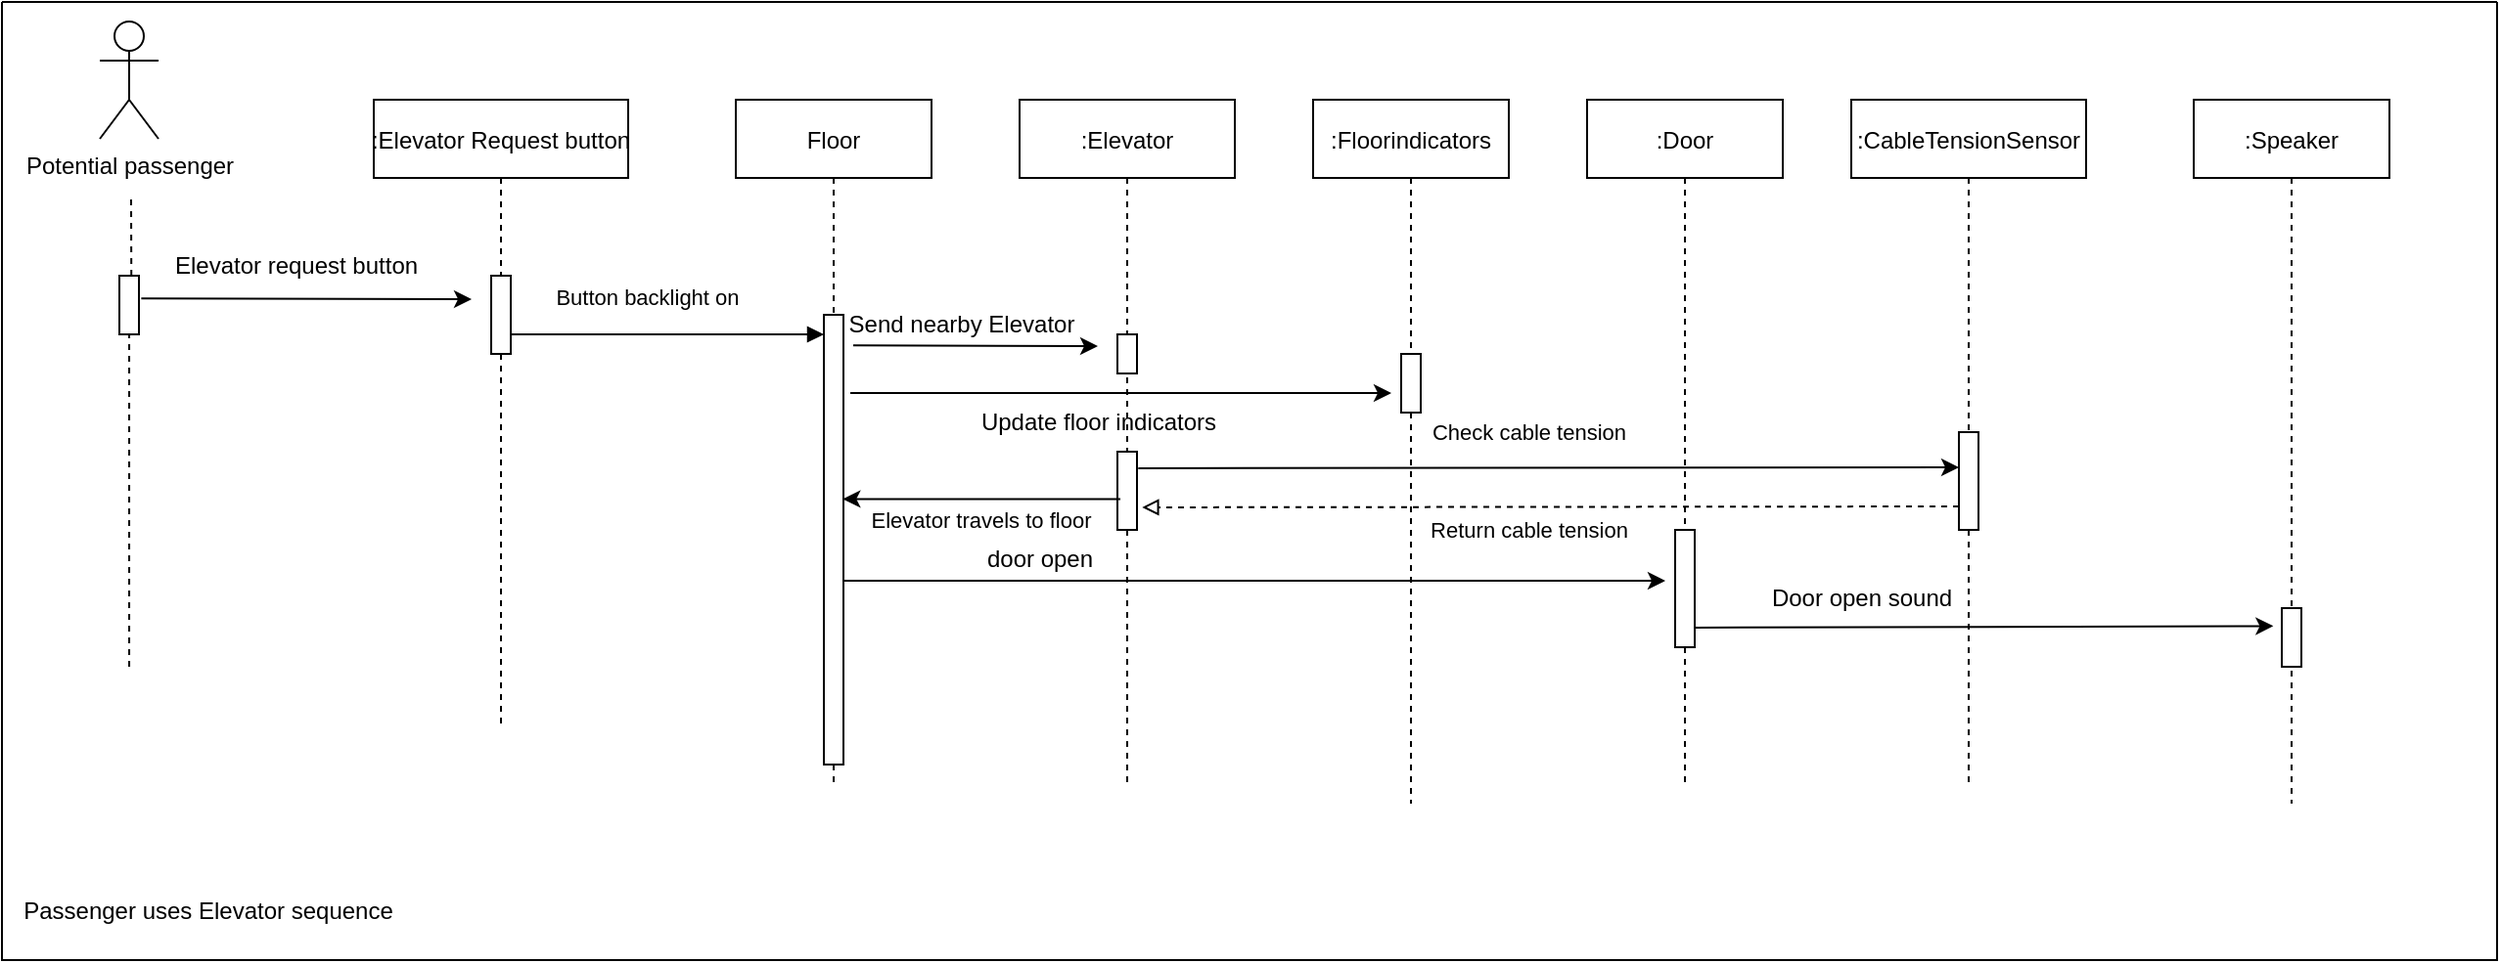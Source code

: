 <mxfile version="20.8.10" type="device"><diagram name="Pagina-1" id="-D9820s060W4w5UHw2hD"><mxGraphModel dx="2307" dy="2046" grid="1" gridSize="10" guides="1" tooltips="1" connect="1" arrows="1" fold="1" page="1" pageScale="1" pageWidth="827" pageHeight="1169" math="0" shadow="0"><root><mxCell id="0"/><mxCell id="1" parent="0"/><mxCell id="wkOM1hd7WEVLg-2k28bf-1" value="" style="swimlane;startSize=0;" vertex="1" parent="1"><mxGeometry x="-130" y="-140" width="1275" height="490" as="geometry"><mxRectangle x="-60" y="30" width="50" height="40" as="alternateBounds"/></mxGeometry></mxCell><mxCell id="wkOM1hd7WEVLg-2k28bf-2" value="Potential passenger" style="shape=umlActor;verticalLabelPosition=bottom;verticalAlign=top;html=1;outlineConnect=0;" vertex="1" parent="wkOM1hd7WEVLg-2k28bf-1"><mxGeometry x="50" y="10" width="30" height="60" as="geometry"/></mxCell><mxCell id="wkOM1hd7WEVLg-2k28bf-3" value=":Door" style="shape=umlLifeline;perimeter=lifelinePerimeter;container=1;collapsible=0;recursiveResize=0;rounded=0;shadow=0;strokeWidth=1;" vertex="1" parent="wkOM1hd7WEVLg-2k28bf-1"><mxGeometry x="810" y="50" width="100" height="350" as="geometry"/></mxCell><mxCell id="wkOM1hd7WEVLg-2k28bf-4" value="" style="points=[];perimeter=orthogonalPerimeter;rounded=0;shadow=0;strokeWidth=1;" vertex="1" parent="wkOM1hd7WEVLg-2k28bf-3"><mxGeometry x="45" y="220" width="10" height="60" as="geometry"/></mxCell><mxCell id="wkOM1hd7WEVLg-2k28bf-5" value="Floor" style="shape=umlLifeline;perimeter=lifelinePerimeter;container=1;collapsible=0;recursiveResize=0;rounded=0;shadow=0;strokeWidth=1;" vertex="1" parent="wkOM1hd7WEVLg-2k28bf-1"><mxGeometry x="375" y="50" width="100" height="350" as="geometry"/></mxCell><mxCell id="wkOM1hd7WEVLg-2k28bf-6" value="" style="points=[];perimeter=orthogonalPerimeter;rounded=0;shadow=0;strokeWidth=1;" vertex="1" parent="wkOM1hd7WEVLg-2k28bf-5"><mxGeometry x="45" y="110" width="10" height="230" as="geometry"/></mxCell><mxCell id="wkOM1hd7WEVLg-2k28bf-7" value="Button backlight on" style="verticalAlign=bottom;endArrow=block;entryX=1;entryY=0;shadow=0;strokeWidth=1;" edge="1" parent="wkOM1hd7WEVLg-2k28bf-5"><mxGeometry x="-0.091" y="10" relative="1" as="geometry"><mxPoint x="-120" y="120" as="sourcePoint"/><mxPoint x="45" y="120" as="targetPoint"/><mxPoint as="offset"/></mxGeometry></mxCell><mxCell id="wkOM1hd7WEVLg-2k28bf-8" value=":Elevator Request button" style="shape=umlLifeline;perimeter=lifelinePerimeter;container=1;collapsible=0;recursiveResize=0;rounded=0;shadow=0;strokeWidth=1;" vertex="1" parent="wkOM1hd7WEVLg-2k28bf-1"><mxGeometry x="190" y="50" width="130" height="320" as="geometry"/></mxCell><mxCell id="wkOM1hd7WEVLg-2k28bf-9" value="" style="points=[];perimeter=orthogonalPerimeter;rounded=0;shadow=0;strokeWidth=1;" vertex="1" parent="wkOM1hd7WEVLg-2k28bf-8"><mxGeometry x="60" y="90" width="10" height="40" as="geometry"/></mxCell><mxCell id="wkOM1hd7WEVLg-2k28bf-10" value="Elevator request button" style="text;html=1;align=center;verticalAlign=middle;resizable=0;points=[];autosize=1;strokeColor=none;fillColor=none;" vertex="1" parent="wkOM1hd7WEVLg-2k28bf-1"><mxGeometry x="75" y="120" width="150" height="30" as="geometry"/></mxCell><mxCell id="wkOM1hd7WEVLg-2k28bf-11" value=":CableTensionSensor" style="shape=umlLifeline;perimeter=lifelinePerimeter;container=1;collapsible=0;recursiveResize=0;rounded=0;shadow=0;strokeWidth=1;" vertex="1" parent="wkOM1hd7WEVLg-2k28bf-1"><mxGeometry x="945" y="50" width="120" height="350" as="geometry"/></mxCell><mxCell id="wkOM1hd7WEVLg-2k28bf-12" value="" style="points=[];perimeter=orthogonalPerimeter;rounded=0;shadow=0;strokeWidth=1;" vertex="1" parent="wkOM1hd7WEVLg-2k28bf-11"><mxGeometry x="55" y="170" width="10" height="50" as="geometry"/></mxCell><mxCell id="wkOM1hd7WEVLg-2k28bf-38" value="" style="endArrow=classic;html=1;rounded=0;entryX=-0.433;entryY=0.306;entryDx=0;entryDy=0;entryPerimeter=0;" edge="1" parent="wkOM1hd7WEVLg-2k28bf-11" target="wkOM1hd7WEVLg-2k28bf-24"><mxGeometry width="50" height="50" relative="1" as="geometry"><mxPoint x="-80" y="270" as="sourcePoint"/><mxPoint x="210" y="270" as="targetPoint"/></mxGeometry></mxCell><mxCell id="wkOM1hd7WEVLg-2k28bf-25" value="Door open sound" style="text;html=1;align=center;verticalAlign=middle;resizable=0;points=[];autosize=1;strokeColor=none;fillColor=none;" vertex="1" parent="wkOM1hd7WEVLg-2k28bf-11"><mxGeometry x="-55" y="240" width="120" height="30" as="geometry"/></mxCell><mxCell id="wkOM1hd7WEVLg-2k28bf-14" value="" style="endArrow=classic;html=1;rounded=0;exitX=1.12;exitY=0.387;exitDx=0;exitDy=0;exitPerimeter=0;" edge="1" parent="wkOM1hd7WEVLg-2k28bf-1" source="wkOM1hd7WEVLg-2k28bf-13"><mxGeometry width="50" height="50" relative="1" as="geometry"><mxPoint x="50" y="140" as="sourcePoint"/><mxPoint x="240" y="152" as="targetPoint"/></mxGeometry></mxCell><mxCell id="wkOM1hd7WEVLg-2k28bf-15" value=":Elevator" style="shape=umlLifeline;perimeter=lifelinePerimeter;container=1;collapsible=0;recursiveResize=0;rounded=0;shadow=0;strokeWidth=1;" vertex="1" parent="wkOM1hd7WEVLg-2k28bf-1"><mxGeometry x="520" y="50" width="110" height="350" as="geometry"/></mxCell><mxCell id="wkOM1hd7WEVLg-2k28bf-16" value="" style="points=[];perimeter=orthogonalPerimeter;rounded=0;shadow=0;strokeWidth=1;" vertex="1" parent="wkOM1hd7WEVLg-2k28bf-15"><mxGeometry x="50" y="120" width="10" height="20" as="geometry"/></mxCell><mxCell id="wkOM1hd7WEVLg-2k28bf-43" value="Update floor indicators" style="text;html=1;align=center;verticalAlign=middle;resizable=0;points=[];autosize=1;strokeColor=none;fillColor=none;" vertex="1" parent="wkOM1hd7WEVLg-2k28bf-15"><mxGeometry x="-30" y="150" width="140" height="30" as="geometry"/></mxCell><mxCell id="wkOM1hd7WEVLg-2k28bf-44" value="" style="points=[];perimeter=orthogonalPerimeter;rounded=0;shadow=0;strokeWidth=1;" vertex="1" parent="wkOM1hd7WEVLg-2k28bf-15"><mxGeometry x="50" y="180" width="10" height="40" as="geometry"/></mxCell><mxCell id="wkOM1hd7WEVLg-2k28bf-37" value="door open" style="text;html=1;align=center;verticalAlign=middle;resizable=0;points=[];autosize=1;strokeColor=none;fillColor=none;" vertex="1" parent="wkOM1hd7WEVLg-2k28bf-15"><mxGeometry x="-30" y="220" width="80" height="30" as="geometry"/></mxCell><mxCell id="wkOM1hd7WEVLg-2k28bf-22" value="Passenger uses Elevator sequence" style="text;html=1;align=center;verticalAlign=middle;resizable=0;points=[];autosize=1;strokeColor=none;fillColor=none;" vertex="1" parent="wkOM1hd7WEVLg-2k28bf-1"><mxGeometry y="450" width="210" height="30" as="geometry"/></mxCell><mxCell id="wkOM1hd7WEVLg-2k28bf-23" value=":Speaker" style="shape=umlLifeline;perimeter=lifelinePerimeter;container=1;collapsible=0;recursiveResize=0;rounded=0;shadow=0;strokeWidth=1;" vertex="1" parent="wkOM1hd7WEVLg-2k28bf-1"><mxGeometry x="1120" y="50" width="100" height="360" as="geometry"/></mxCell><mxCell id="wkOM1hd7WEVLg-2k28bf-24" value="" style="points=[];perimeter=orthogonalPerimeter;rounded=0;shadow=0;strokeWidth=1;" vertex="1" parent="wkOM1hd7WEVLg-2k28bf-23"><mxGeometry x="45" y="260" width="10" height="30" as="geometry"/></mxCell><mxCell id="wkOM1hd7WEVLg-2k28bf-27" value=":Floorindicators" style="shape=umlLifeline;perimeter=lifelinePerimeter;container=1;collapsible=0;recursiveResize=0;rounded=0;shadow=0;strokeWidth=1;" vertex="1" parent="wkOM1hd7WEVLg-2k28bf-1"><mxGeometry x="670" y="50" width="100" height="360" as="geometry"/></mxCell><mxCell id="wkOM1hd7WEVLg-2k28bf-42" value="" style="points=[];perimeter=orthogonalPerimeter;rounded=0;shadow=0;strokeWidth=1;" vertex="1" parent="wkOM1hd7WEVLg-2k28bf-27"><mxGeometry x="45" y="130" width="10" height="30" as="geometry"/></mxCell><mxCell id="wkOM1hd7WEVLg-2k28bf-36" value="" style="endArrow=classic;html=1;rounded=0;" edge="1" parent="wkOM1hd7WEVLg-2k28bf-1"><mxGeometry width="50" height="50" relative="1" as="geometry"><mxPoint x="430" y="296" as="sourcePoint"/><mxPoint x="850" y="296" as="targetPoint"/></mxGeometry></mxCell><mxCell id="wkOM1hd7WEVLg-2k28bf-40" value="" style="endArrow=classic;html=1;rounded=0;exitX=1.5;exitY=0.068;exitDx=0;exitDy=0;exitPerimeter=0;" edge="1" parent="wkOM1hd7WEVLg-2k28bf-1" source="wkOM1hd7WEVLg-2k28bf-6"><mxGeometry width="50" height="50" relative="1" as="geometry"><mxPoint x="470" y="190" as="sourcePoint"/><mxPoint x="560" y="176" as="targetPoint"/></mxGeometry></mxCell><mxCell id="wkOM1hd7WEVLg-2k28bf-41" value="Send nearby Elevator" style="text;html=1;align=center;verticalAlign=middle;resizable=0;points=[];autosize=1;strokeColor=none;fillColor=none;" vertex="1" parent="wkOM1hd7WEVLg-2k28bf-1"><mxGeometry x="420" y="150" width="140" height="30" as="geometry"/></mxCell><mxCell id="wkOM1hd7WEVLg-2k28bf-20" value="" style="endArrow=classic;html=1;rounded=0;exitX=1.351;exitY=0.174;exitDx=0;exitDy=0;exitPerimeter=0;" edge="1" parent="wkOM1hd7WEVLg-2k28bf-1" source="wkOM1hd7WEVLg-2k28bf-6"><mxGeometry width="50" height="50" relative="1" as="geometry"><mxPoint x="440.0" y="200" as="sourcePoint"/><mxPoint x="710" y="200" as="targetPoint"/></mxGeometry></mxCell><mxCell id="wkOM1hd7WEVLg-2k28bf-46" value="" style="endArrow=classic;html=1;rounded=0;entryX=1.267;entryY=0.353;entryDx=0;entryDy=0;entryPerimeter=0;" edge="1" parent="wkOM1hd7WEVLg-2k28bf-1"><mxGeometry width="50" height="50" relative="1" as="geometry"><mxPoint x="571.5" y="254.19" as="sourcePoint"/><mxPoint x="429.67" y="254.19" as="targetPoint"/></mxGeometry></mxCell><mxCell id="wkOM1hd7WEVLg-2k28bf-47" value="&lt;font style=&quot;font-size: 11px;&quot;&gt;Elevator travels to floor&lt;/font&gt;" style="text;html=1;align=center;verticalAlign=middle;resizable=0;points=[];autosize=1;strokeColor=none;fillColor=none;" vertex="1" parent="wkOM1hd7WEVLg-2k28bf-1"><mxGeometry x="430" y="250" width="140" height="30" as="geometry"/></mxCell><mxCell id="wkOM1hd7WEVLg-2k28bf-50" value="" style="endArrow=none;dashed=1;html=1;rounded=0;fontSize=11;exitX=0.612;exitY=0.002;exitDx=0;exitDy=0;exitPerimeter=0;startArrow=none;" edge="1" parent="wkOM1hd7WEVLg-2k28bf-1" source="wkOM1hd7WEVLg-2k28bf-13"><mxGeometry width="50" height="50" relative="1" as="geometry"><mxPoint x="120" y="300" as="sourcePoint"/><mxPoint x="66" y="100" as="targetPoint"/></mxGeometry></mxCell><mxCell id="wkOM1hd7WEVLg-2k28bf-51" value="" style="endArrow=none;dashed=1;html=1;rounded=0;fontSize=11;exitX=0.051;exitY=0.694;exitDx=0;exitDy=0;exitPerimeter=0;" edge="1" parent="wkOM1hd7WEVLg-2k28bf-1" source="wkOM1hd7WEVLg-2k28bf-1" target="wkOM1hd7WEVLg-2k28bf-13"><mxGeometry width="50" height="50" relative="1" as="geometry"><mxPoint x="-64.975" y="200.06" as="sourcePoint"/><mxPoint x="-64.997" y="-50" as="targetPoint"/></mxGeometry></mxCell><mxCell id="wkOM1hd7WEVLg-2k28bf-13" value="" style="points=[];perimeter=orthogonalPerimeter;rounded=0;shadow=0;strokeWidth=1;" vertex="1" parent="wkOM1hd7WEVLg-2k28bf-1"><mxGeometry x="60" y="140" width="10" height="30" as="geometry"/></mxCell><mxCell id="wkOM1hd7WEVLg-2k28bf-52" value="" style="endArrow=classic;html=1;rounded=0;fontSize=11;exitX=1.067;exitY=0.212;exitDx=0;exitDy=0;exitPerimeter=0;" edge="1" parent="wkOM1hd7WEVLg-2k28bf-1" source="wkOM1hd7WEVLg-2k28bf-44"><mxGeometry width="50" height="50" relative="1" as="geometry"><mxPoint x="650" y="280" as="sourcePoint"/><mxPoint x="1000" y="238" as="targetPoint"/></mxGeometry></mxCell><mxCell id="wkOM1hd7WEVLg-2k28bf-54" value="" style="endArrow=block;html=1;rounded=0;fontSize=11;entryX=1.267;entryY=0.712;entryDx=0;entryDy=0;entryPerimeter=0;dashed=1;endFill=0;" edge="1" parent="wkOM1hd7WEVLg-2k28bf-1" target="wkOM1hd7WEVLg-2k28bf-44"><mxGeometry width="50" height="50" relative="1" as="geometry"><mxPoint x="1000" y="258" as="sourcePoint"/><mxPoint x="970" y="250" as="targetPoint"/></mxGeometry></mxCell><mxCell id="wkOM1hd7WEVLg-2k28bf-53" value="Check cable tension" style="text;html=1;align=center;verticalAlign=middle;resizable=0;points=[];autosize=1;strokeColor=none;fillColor=none;fontSize=11;" vertex="1" parent="1"><mxGeometry x="590" y="65" width="120" height="30" as="geometry"/></mxCell><mxCell id="wkOM1hd7WEVLg-2k28bf-55" value="Return cable tension" style="text;html=1;align=center;verticalAlign=middle;resizable=0;points=[];autosize=1;strokeColor=none;fillColor=none;fontSize=11;" vertex="1" parent="1"><mxGeometry x="590" y="115" width="120" height="30" as="geometry"/></mxCell></root></mxGraphModel></diagram></mxfile>